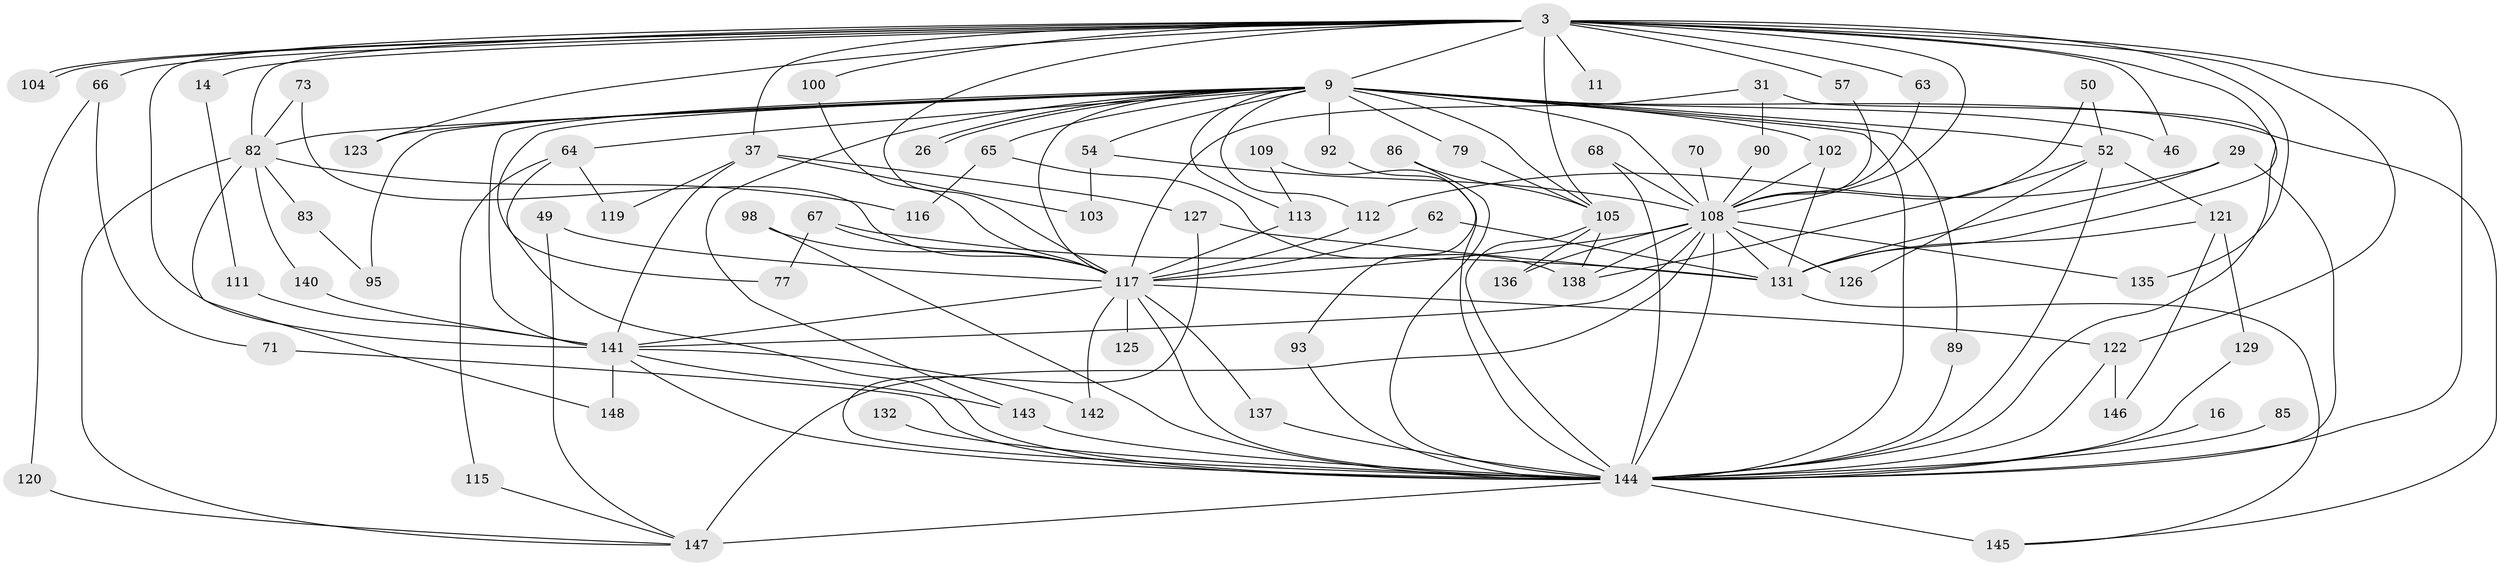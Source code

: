 // original degree distribution, {24: 0.006756756756756757, 25: 0.013513513513513514, 26: 0.013513513513513514, 23: 0.006756756756756757, 20: 0.006756756756756757, 15: 0.006756756756756757, 36: 0.006756756756756757, 18: 0.006756756756756757, 2: 0.4864864864864865, 4: 0.16891891891891891, 3: 0.1891891891891892, 6: 0.02702702702702703, 5: 0.04054054054054054, 8: 0.006756756756756757, 7: 0.013513513513513514}
// Generated by graph-tools (version 1.1) at 2025/44/03/09/25 04:44:55]
// undirected, 74 vertices, 150 edges
graph export_dot {
graph [start="1"]
  node [color=gray90,style=filled];
  3 [super="+2"];
  9 [super="+1"];
  11;
  14;
  16;
  26;
  29;
  31;
  37 [super="+32"];
  46;
  49;
  50;
  52 [super="+48"];
  54 [super="+51"];
  57;
  62;
  63;
  64 [super="+35+59"];
  65;
  66;
  67;
  68;
  70;
  71;
  73 [super="+19"];
  77;
  79 [super="+21"];
  82 [super="+58"];
  83;
  85;
  86;
  89;
  90 [super="+53"];
  92 [super="+28+20"];
  93;
  95 [super="+13"];
  98;
  100;
  102 [super="+75"];
  103;
  104;
  105 [super="+84"];
  108 [super="+94+6"];
  109;
  111;
  112 [super="+33+99"];
  113 [super="+80+101"];
  115;
  116;
  117 [super="+18+47+41+34+10"];
  119;
  120;
  121;
  122 [super="+76"];
  123;
  125;
  126;
  127 [super="+114"];
  129;
  131 [super="+107+22+110"];
  132;
  135;
  136;
  137;
  138 [super="+87+74"];
  140;
  141 [super="+97+133"];
  142 [super="+42"];
  143 [super="+134+43"];
  144 [super="+128+8"];
  145 [super="+130+139"];
  146;
  147 [super="+118+124"];
  148;
  3 -- 9 [weight=4];
  3 -- 11 [weight=2];
  3 -- 14 [weight=2];
  3 -- 37 [weight=3];
  3 -- 46;
  3 -- 57;
  3 -- 66 [weight=2];
  3 -- 104;
  3 -- 104;
  3 -- 131 [weight=5];
  3 -- 135;
  3 -- 100;
  3 -- 105 [weight=2];
  3 -- 122 [weight=2];
  3 -- 123;
  3 -- 63;
  3 -- 82;
  3 -- 117 [weight=5];
  3 -- 144 [weight=5];
  3 -- 108 [weight=5];
  3 -- 141 [weight=3];
  9 -- 26;
  9 -- 26;
  9 -- 46;
  9 -- 52 [weight=2];
  9 -- 65 [weight=2];
  9 -- 82 [weight=2];
  9 -- 89;
  9 -- 95 [weight=2];
  9 -- 102;
  9 -- 108 [weight=5];
  9 -- 112 [weight=2];
  9 -- 123;
  9 -- 79 [weight=3];
  9 -- 77;
  9 -- 54 [weight=2];
  9 -- 113 [weight=2];
  9 -- 92 [weight=3];
  9 -- 64 [weight=2];
  9 -- 117 [weight=6];
  9 -- 144 [weight=5];
  9 -- 145;
  9 -- 143;
  9 -- 105 [weight=3];
  9 -- 141 [weight=2];
  14 -- 111;
  16 -- 144 [weight=2];
  29 -- 144 [weight=2];
  29 -- 131;
  29 -- 112;
  31 -- 90;
  31 -- 117;
  31 -- 144;
  37 -- 103;
  37 -- 119;
  37 -- 127;
  37 -- 141;
  49 -- 117;
  49 -- 147;
  50 -- 52;
  50 -- 108;
  52 -- 121;
  52 -- 126;
  52 -- 144;
  52 -- 138;
  54 -- 103;
  54 -- 108;
  57 -- 108;
  62 -- 117;
  62 -- 131;
  63 -- 108;
  64 -- 119;
  64 -- 115;
  64 -- 144 [weight=2];
  65 -- 116;
  65 -- 138;
  66 -- 71;
  66 -- 120;
  67 -- 77;
  67 -- 117 [weight=2];
  67 -- 131;
  68 -- 144;
  68 -- 108;
  70 -- 108 [weight=2];
  71 -- 144;
  73 -- 82;
  73 -- 117 [weight=2];
  79 -- 105;
  82 -- 116;
  82 -- 140;
  82 -- 83;
  82 -- 148;
  82 -- 147;
  83 -- 95;
  85 -- 144;
  86 -- 144;
  86 -- 105;
  89 -- 144;
  90 -- 108 [weight=2];
  92 -- 93;
  93 -- 144;
  98 -- 117;
  98 -- 144;
  100 -- 117;
  102 -- 131;
  102 -- 108;
  105 -- 136;
  105 -- 138;
  105 -- 144;
  108 -- 144 [weight=5];
  108 -- 131 [weight=2];
  108 -- 135;
  108 -- 136;
  108 -- 138;
  108 -- 147 [weight=2];
  108 -- 117 [weight=5];
  108 -- 126;
  108 -- 141 [weight=4];
  109 -- 144;
  109 -- 113;
  111 -- 141;
  112 -- 117;
  113 -- 117 [weight=3];
  115 -- 147;
  117 -- 144 [weight=9];
  117 -- 125 [weight=2];
  117 -- 137;
  117 -- 142 [weight=2];
  117 -- 122;
  117 -- 141;
  120 -- 147;
  121 -- 129;
  121 -- 146;
  121 -- 131;
  122 -- 146;
  122 -- 144;
  127 -- 144;
  127 -- 131;
  129 -- 144;
  131 -- 145;
  132 -- 144 [weight=2];
  137 -- 144;
  140 -- 141;
  141 -- 143;
  141 -- 142;
  141 -- 144;
  141 -- 148;
  143 -- 144 [weight=3];
  144 -- 147 [weight=2];
  144 -- 145 [weight=2];
}
